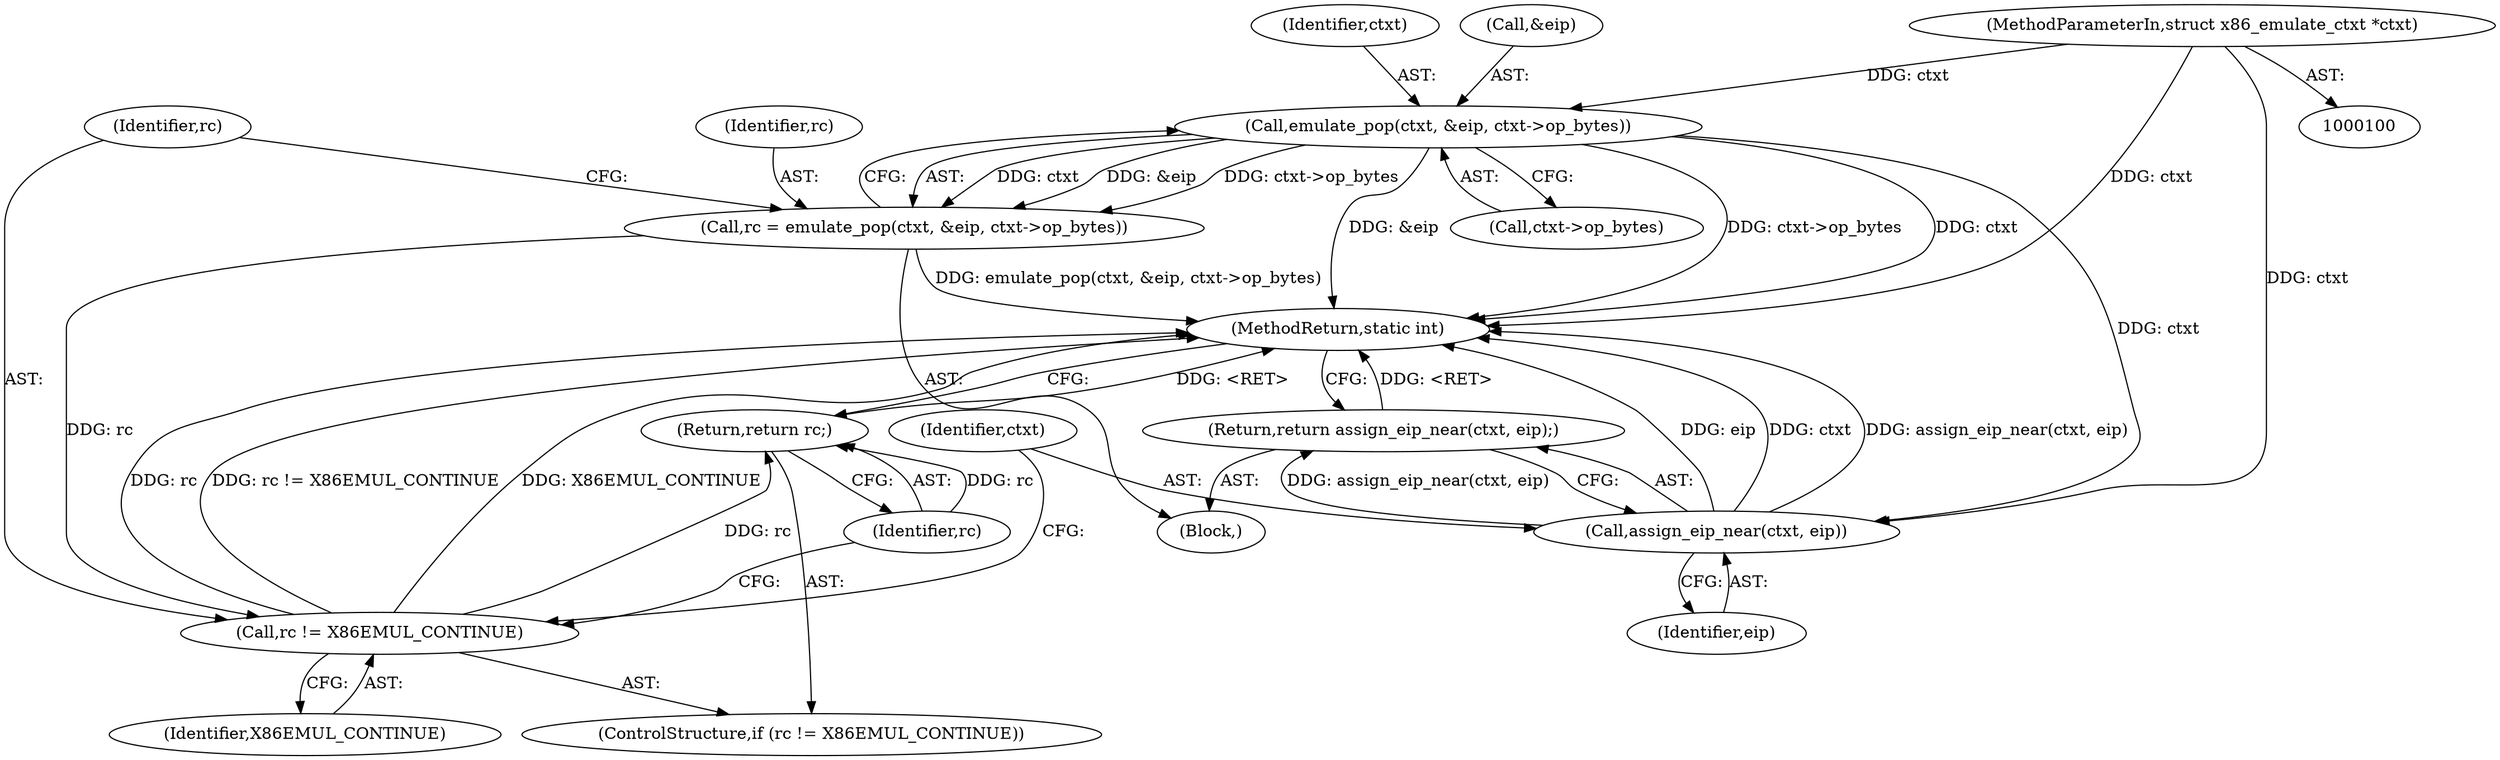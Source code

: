 digraph "0_linux_234f3ce485d54017f15cf5e0699cff4100121601_4@pointer" {
"1000101" [label="(MethodParameterIn,struct x86_emulate_ctxt *ctxt)"];
"1000107" [label="(Call,emulate_pop(ctxt, &eip, ctxt->op_bytes))"];
"1000105" [label="(Call,rc = emulate_pop(ctxt, &eip, ctxt->op_bytes))"];
"1000115" [label="(Call,rc != X86EMUL_CONTINUE)"];
"1000118" [label="(Return,return rc;)"];
"1000121" [label="(Call,assign_eip_near(ctxt, eip))"];
"1000120" [label="(Return,return assign_eip_near(ctxt, eip);)"];
"1000109" [label="(Call,&eip)"];
"1000118" [label="(Return,return rc;)"];
"1000121" [label="(Call,assign_eip_near(ctxt, eip))"];
"1000108" [label="(Identifier,ctxt)"];
"1000114" [label="(ControlStructure,if (rc != X86EMUL_CONTINUE))"];
"1000123" [label="(Identifier,eip)"];
"1000111" [label="(Call,ctxt->op_bytes)"];
"1000117" [label="(Identifier,X86EMUL_CONTINUE)"];
"1000122" [label="(Identifier,ctxt)"];
"1000102" [label="(Block,)"];
"1000106" [label="(Identifier,rc)"];
"1000105" [label="(Call,rc = emulate_pop(ctxt, &eip, ctxt->op_bytes))"];
"1000115" [label="(Call,rc != X86EMUL_CONTINUE)"];
"1000124" [label="(MethodReturn,static int)"];
"1000119" [label="(Identifier,rc)"];
"1000116" [label="(Identifier,rc)"];
"1000120" [label="(Return,return assign_eip_near(ctxt, eip);)"];
"1000107" [label="(Call,emulate_pop(ctxt, &eip, ctxt->op_bytes))"];
"1000101" [label="(MethodParameterIn,struct x86_emulate_ctxt *ctxt)"];
"1000101" -> "1000100"  [label="AST: "];
"1000101" -> "1000124"  [label="DDG: ctxt"];
"1000101" -> "1000107"  [label="DDG: ctxt"];
"1000101" -> "1000121"  [label="DDG: ctxt"];
"1000107" -> "1000105"  [label="AST: "];
"1000107" -> "1000111"  [label="CFG: "];
"1000108" -> "1000107"  [label="AST: "];
"1000109" -> "1000107"  [label="AST: "];
"1000111" -> "1000107"  [label="AST: "];
"1000105" -> "1000107"  [label="CFG: "];
"1000107" -> "1000124"  [label="DDG: ctxt"];
"1000107" -> "1000124"  [label="DDG: &eip"];
"1000107" -> "1000124"  [label="DDG: ctxt->op_bytes"];
"1000107" -> "1000105"  [label="DDG: ctxt"];
"1000107" -> "1000105"  [label="DDG: &eip"];
"1000107" -> "1000105"  [label="DDG: ctxt->op_bytes"];
"1000107" -> "1000121"  [label="DDG: ctxt"];
"1000105" -> "1000102"  [label="AST: "];
"1000106" -> "1000105"  [label="AST: "];
"1000116" -> "1000105"  [label="CFG: "];
"1000105" -> "1000124"  [label="DDG: emulate_pop(ctxt, &eip, ctxt->op_bytes)"];
"1000105" -> "1000115"  [label="DDG: rc"];
"1000115" -> "1000114"  [label="AST: "];
"1000115" -> "1000117"  [label="CFG: "];
"1000116" -> "1000115"  [label="AST: "];
"1000117" -> "1000115"  [label="AST: "];
"1000119" -> "1000115"  [label="CFG: "];
"1000122" -> "1000115"  [label="CFG: "];
"1000115" -> "1000124"  [label="DDG: X86EMUL_CONTINUE"];
"1000115" -> "1000124"  [label="DDG: rc != X86EMUL_CONTINUE"];
"1000115" -> "1000124"  [label="DDG: rc"];
"1000115" -> "1000118"  [label="DDG: rc"];
"1000118" -> "1000114"  [label="AST: "];
"1000118" -> "1000119"  [label="CFG: "];
"1000119" -> "1000118"  [label="AST: "];
"1000124" -> "1000118"  [label="CFG: "];
"1000118" -> "1000124"  [label="DDG: <RET>"];
"1000119" -> "1000118"  [label="DDG: rc"];
"1000121" -> "1000120"  [label="AST: "];
"1000121" -> "1000123"  [label="CFG: "];
"1000122" -> "1000121"  [label="AST: "];
"1000123" -> "1000121"  [label="AST: "];
"1000120" -> "1000121"  [label="CFG: "];
"1000121" -> "1000124"  [label="DDG: eip"];
"1000121" -> "1000124"  [label="DDG: ctxt"];
"1000121" -> "1000124"  [label="DDG: assign_eip_near(ctxt, eip)"];
"1000121" -> "1000120"  [label="DDG: assign_eip_near(ctxt, eip)"];
"1000120" -> "1000102"  [label="AST: "];
"1000124" -> "1000120"  [label="CFG: "];
"1000120" -> "1000124"  [label="DDG: <RET>"];
}
